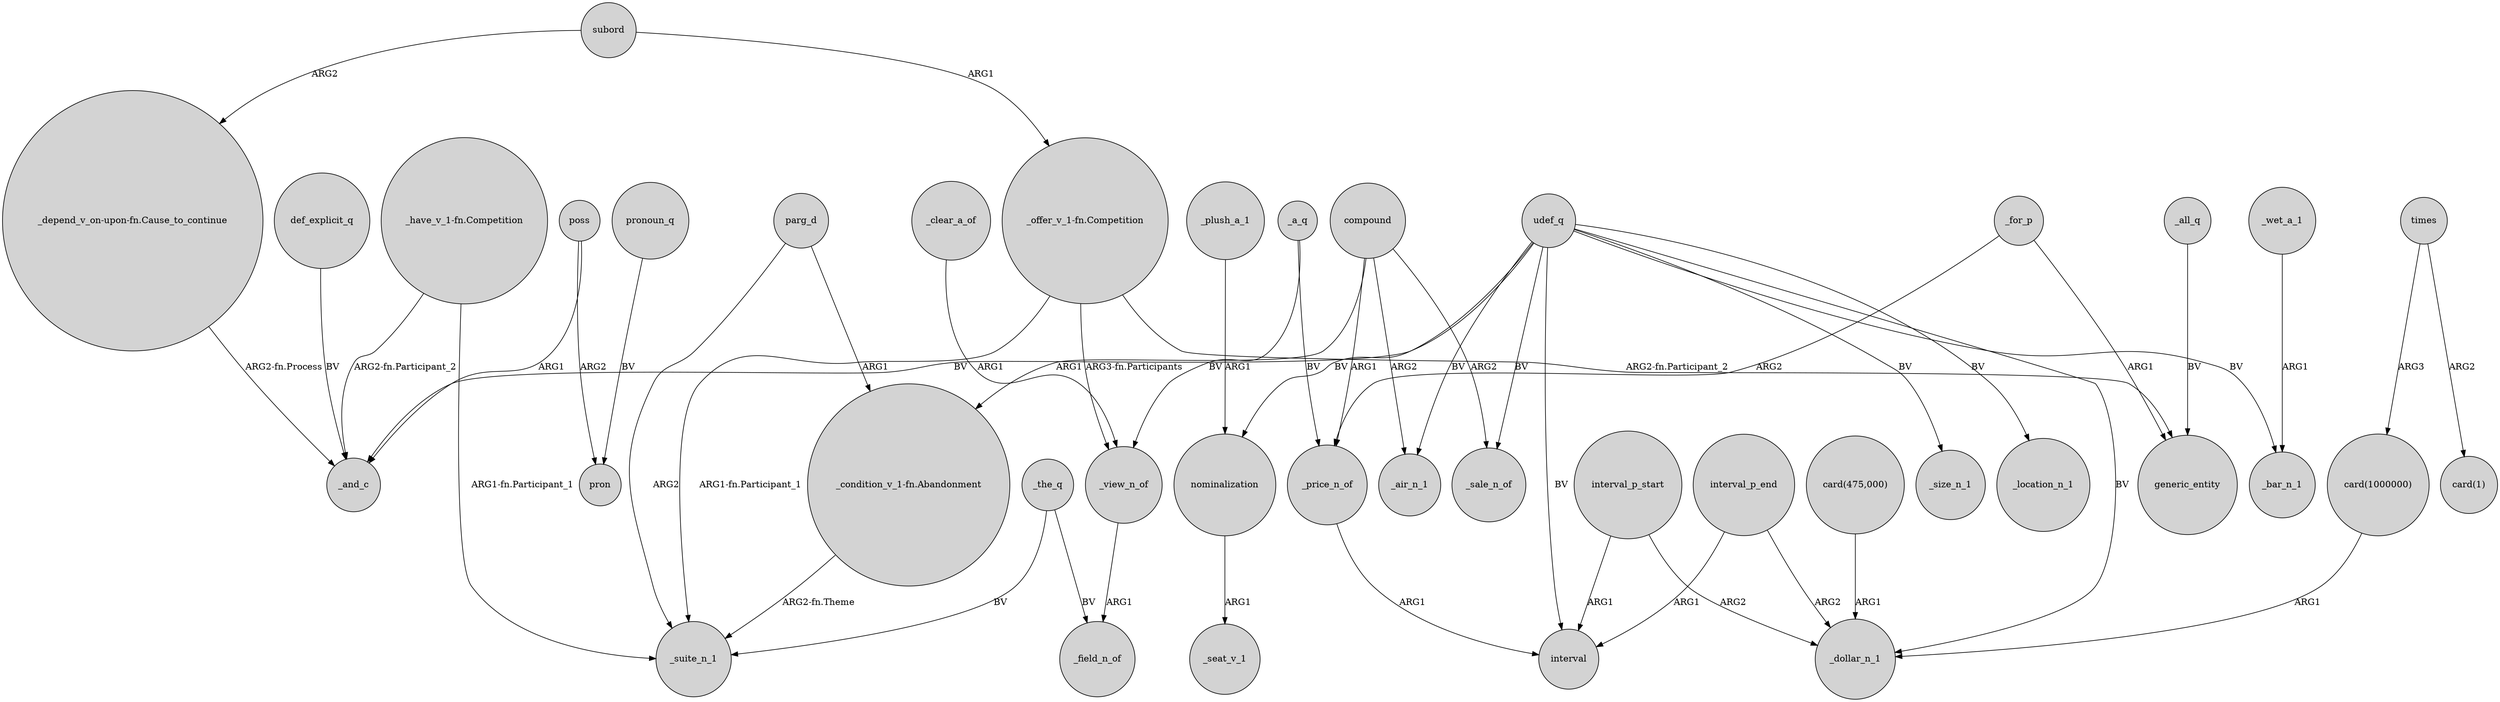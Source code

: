 digraph {
	node [shape=circle style=filled]
	nominalization -> _seat_v_1 [label=ARG1]
	udef_q -> _size_n_1 [label=BV]
	_the_q -> _suite_n_1 [label=BV]
	"_depend_v_on-upon-fn.Cause_to_continue" -> _and_c [label="ARG2-fn.Process"]
	parg_d -> "_condition_v_1-fn.Abandonment" [label=ARG1]
	udef_q -> _location_n_1 [label=BV]
	compound -> _air_n_1 [label=ARG2]
	udef_q -> _air_n_1 [label=BV]
	udef_q -> nominalization [label=BV]
	udef_q -> interval [label=BV]
	times -> "card(1000000)" [label=ARG3]
	parg_d -> _suite_n_1 [label=ARG2]
	times -> "card(1)" [label=ARG2]
	udef_q -> _sale_n_of [label=BV]
	_for_p -> _price_n_of [label=ARG2]
	udef_q -> _and_c [label=BV]
	"_offer_v_1-fn.Competition" -> _suite_n_1 [label="ARG1-fn.Participant_1"]
	_plush_a_1 -> nominalization [label=ARG1]
	_all_q -> generic_entity [label=BV]
	interval_p_start -> interval [label=ARG1]
	_wet_a_1 -> _bar_n_1 [label=ARG1]
	def_explicit_q -> _and_c [label=BV]
	pronoun_q -> pron [label=BV]
	poss -> pron [label=ARG2]
	_clear_a_of -> _view_n_of [label=ARG1]
	compound -> "_condition_v_1-fn.Abandonment" [label=ARG1]
	poss -> _and_c [label=ARG1]
	subord -> "_offer_v_1-fn.Competition" [label=ARG1]
	subord -> "_depend_v_on-upon-fn.Cause_to_continue" [label=ARG2]
	"_have_v_1-fn.Competition" -> _and_c [label="ARG2-fn.Participant_2"]
	_for_p -> generic_entity [label=ARG1]
	"_offer_v_1-fn.Competition" -> _view_n_of [label="ARG3-fn.Participants"]
	udef_q -> _dollar_n_1 [label=BV]
	"card(1000000)" -> _dollar_n_1 [label=ARG1]
	interval_p_end -> interval [label=ARG1]
	_a_q -> _price_n_of [label=BV]
	interval_p_end -> _dollar_n_1 [label=ARG2]
	_the_q -> _field_n_of [label=BV]
	_a_q -> _view_n_of [label=BV]
	udef_q -> _bar_n_1 [label=BV]
	_view_n_of -> _field_n_of [label=ARG1]
	"_have_v_1-fn.Competition" -> _suite_n_1 [label="ARG1-fn.Participant_1"]
	"_condition_v_1-fn.Abandonment" -> _suite_n_1 [label="ARG2-fn.Theme"]
	"_offer_v_1-fn.Competition" -> generic_entity [label="ARG2-fn.Participant_2"]
	compound -> _price_n_of [label=ARG1]
	_price_n_of -> interval [label=ARG1]
	"card(475,000)" -> _dollar_n_1 [label=ARG1]
	interval_p_start -> _dollar_n_1 [label=ARG2]
	compound -> _sale_n_of [label=ARG2]
}
